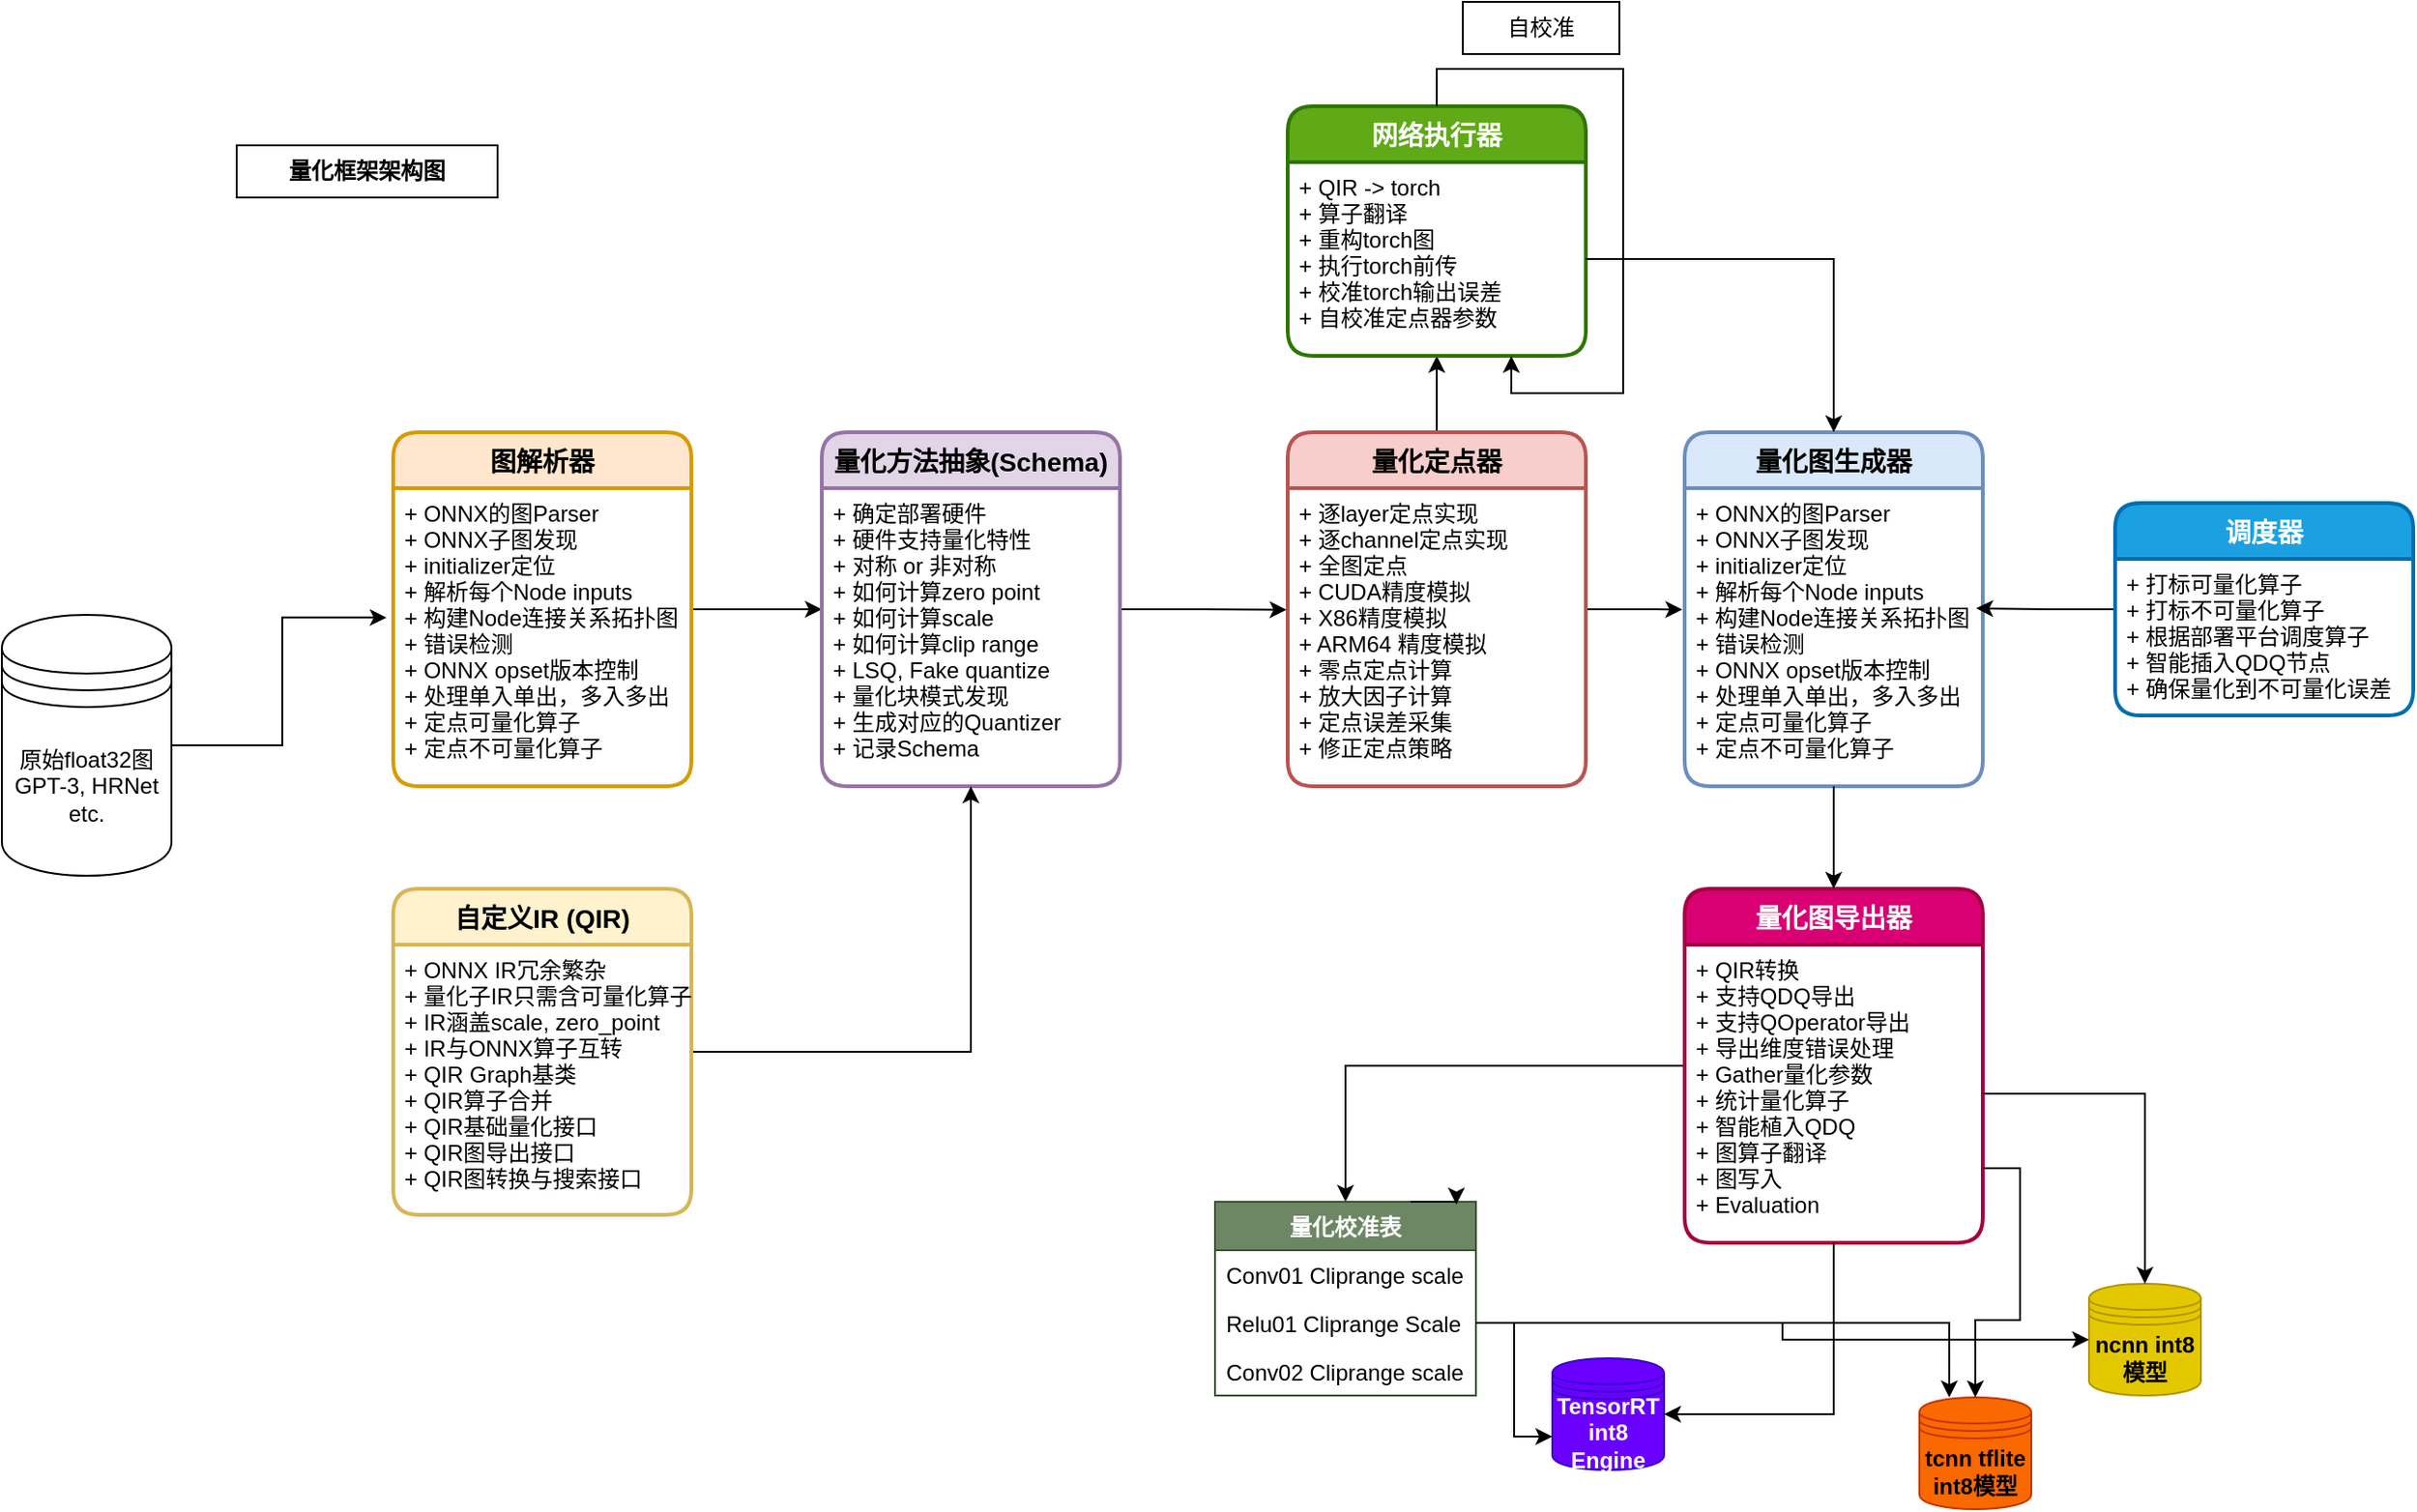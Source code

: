 <mxfile version="17.4.6" type="github">
  <diagram id="BLvvh_2QI7bktIU8dGyT" name="Page-1">
    <mxGraphModel dx="2822" dy="1612" grid="1" gridSize="7" guides="1" tooltips="1" connect="1" arrows="1" fold="1" page="1" pageScale="1" pageWidth="1400" pageHeight="850" math="0" shadow="0">
      <root>
        <mxCell id="0" />
        <mxCell id="1" parent="0" />
        <mxCell id="HzP6D1_W7h_Wxs7smr1i-6" style="edgeStyle=orthogonalEdgeStyle;rounded=0;orthogonalLoop=1;jettySize=auto;html=1;exitX=1;exitY=0.5;exitDx=0;exitDy=0;entryX=0;entryY=0.5;entryDx=0;entryDy=0;" edge="1" parent="1" source="HzP6D1_W7h_Wxs7smr1i-1" target="HzP6D1_W7h_Wxs7smr1i-4">
          <mxGeometry relative="1" as="geometry" />
        </mxCell>
        <mxCell id="HzP6D1_W7h_Wxs7smr1i-1" value="图解析器" style="swimlane;childLayout=stackLayout;horizontal=1;startSize=30;horizontalStack=0;rounded=1;fontSize=14;fontStyle=1;strokeWidth=2;resizeParent=0;resizeLast=1;shadow=0;dashed=0;align=center;fillColor=#ffe6cc;strokeColor=#d79b00;" vertex="1" parent="1">
          <mxGeometry x="140" y="217" width="160" height="190" as="geometry" />
        </mxCell>
        <mxCell id="HzP6D1_W7h_Wxs7smr1i-2" value="+ ONNX的图Parser&#xa;+ ONNX子图发现&#xa;+ initializer定位&#xa;+ 解析每个Node inputs&#xa;+ 构建Node连接关系拓扑图&#xa;+ 错误检测&#xa;+ ONNX opset版本控制&#xa;+ 处理单入单出，多入多出&#xa;+ 定点可量化算子&#xa;+ 定点不可量化算子" style="align=left;strokeColor=none;fillColor=none;spacingLeft=4;fontSize=12;verticalAlign=top;resizable=0;rotatable=0;part=1;" vertex="1" parent="HzP6D1_W7h_Wxs7smr1i-1">
          <mxGeometry y="30" width="160" height="160" as="geometry" />
        </mxCell>
        <mxCell id="HzP6D1_W7h_Wxs7smr1i-41" style="edgeStyle=orthogonalEdgeStyle;rounded=0;orthogonalLoop=1;jettySize=auto;html=1;entryX=-0.004;entryY=0.408;entryDx=0;entryDy=0;entryPerimeter=0;" edge="1" parent="1" source="HzP6D1_W7h_Wxs7smr1i-4" target="HzP6D1_W7h_Wxs7smr1i-39">
          <mxGeometry relative="1" as="geometry" />
        </mxCell>
        <mxCell id="HzP6D1_W7h_Wxs7smr1i-4" value="量化方法抽象(Schema)" style="swimlane;childLayout=stackLayout;horizontal=1;startSize=30;horizontalStack=0;rounded=1;fontSize=14;fontStyle=1;strokeWidth=2;resizeParent=0;resizeLast=1;shadow=0;dashed=0;align=center;fillColor=#e1d5e7;strokeColor=#9673a6;" vertex="1" parent="1">
          <mxGeometry x="370" y="217" width="160" height="190" as="geometry" />
        </mxCell>
        <mxCell id="HzP6D1_W7h_Wxs7smr1i-5" value="+ 确定部署硬件&#xa;+ 硬件支持量化特性&#xa;+ 对称 or 非对称&#xa;+ 如何计算zero point&#xa;+ 如何计算scale&#xa;+ 如何计算clip range&#xa;+ LSQ, Fake quantize&#xa;+ 量化块模式发现&#xa;+ 生成对应的Quantizer&#xa;+ 记录Schema" style="align=left;strokeColor=none;fillColor=none;spacingLeft=4;fontSize=12;verticalAlign=top;resizable=0;rotatable=0;part=1;" vertex="1" parent="HzP6D1_W7h_Wxs7smr1i-4">
          <mxGeometry y="30" width="160" height="160" as="geometry" />
        </mxCell>
        <mxCell id="HzP6D1_W7h_Wxs7smr1i-45" style="edgeStyle=orthogonalEdgeStyle;rounded=0;orthogonalLoop=1;jettySize=auto;html=1;entryX=-0.008;entryY=0.407;entryDx=0;entryDy=0;entryPerimeter=0;" edge="1" parent="1" source="HzP6D1_W7h_Wxs7smr1i-38" target="HzP6D1_W7h_Wxs7smr1i-43">
          <mxGeometry relative="1" as="geometry" />
        </mxCell>
        <mxCell id="HzP6D1_W7h_Wxs7smr1i-78" style="edgeStyle=orthogonalEdgeStyle;rounded=0;orthogonalLoop=1;jettySize=auto;html=1;entryX=0.5;entryY=1;entryDx=0;entryDy=0;" edge="1" parent="1" source="HzP6D1_W7h_Wxs7smr1i-38" target="HzP6D1_W7h_Wxs7smr1i-76">
          <mxGeometry relative="1" as="geometry" />
        </mxCell>
        <mxCell id="HzP6D1_W7h_Wxs7smr1i-38" value="量化定点器" style="swimlane;childLayout=stackLayout;horizontal=1;startSize=30;horizontalStack=0;rounded=1;fontSize=14;fontStyle=1;strokeWidth=2;resizeParent=0;resizeLast=1;shadow=0;dashed=0;align=center;fillColor=#f8cecc;strokeColor=#b85450;" vertex="1" parent="1">
          <mxGeometry x="620" y="217" width="160" height="190" as="geometry" />
        </mxCell>
        <mxCell id="HzP6D1_W7h_Wxs7smr1i-39" value="+ 逐layer定点实现&#xa;+ 逐channel定点实现&#xa;+ 全图定点&#xa;+ CUDA精度模拟&#xa;+ X86精度模拟&#xa;+ ARM64 精度模拟&#xa;+ 零点定点计算&#xa;+ 放大因子计算&#xa;+ 定点误差采集&#xa;+ 修正定点策略" style="align=left;strokeColor=none;fillColor=none;spacingLeft=4;fontSize=12;verticalAlign=top;resizable=0;rotatable=0;part=1;" vertex="1" parent="HzP6D1_W7h_Wxs7smr1i-38">
          <mxGeometry y="30" width="160" height="160" as="geometry" />
        </mxCell>
        <mxCell id="HzP6D1_W7h_Wxs7smr1i-42" value="量化图生成器" style="swimlane;childLayout=stackLayout;horizontal=1;startSize=30;horizontalStack=0;rounded=1;fontSize=14;fontStyle=1;strokeWidth=2;resizeParent=0;resizeLast=1;shadow=0;dashed=0;align=center;fillColor=#dae8fc;strokeColor=#6c8ebf;" vertex="1" parent="1">
          <mxGeometry x="833" y="217" width="160" height="190" as="geometry" />
        </mxCell>
        <mxCell id="HzP6D1_W7h_Wxs7smr1i-43" value="+ ONNX的图Parser&#xa;+ ONNX子图发现&#xa;+ initializer定位&#xa;+ 解析每个Node inputs&#xa;+ 构建Node连接关系拓扑图&#xa;+ 错误检测&#xa;+ ONNX opset版本控制&#xa;+ 处理单入单出，多入多出&#xa;+ 定点可量化算子&#xa;+ 定点不可量化算子" style="align=left;strokeColor=none;fillColor=none;spacingLeft=4;fontSize=12;verticalAlign=top;resizable=0;rotatable=0;part=1;" vertex="1" parent="HzP6D1_W7h_Wxs7smr1i-42">
          <mxGeometry y="30" width="160" height="160" as="geometry" />
        </mxCell>
        <mxCell id="HzP6D1_W7h_Wxs7smr1i-48" style="edgeStyle=orthogonalEdgeStyle;rounded=0;orthogonalLoop=1;jettySize=auto;html=1;" edge="1" parent="1" source="HzP6D1_W7h_Wxs7smr1i-46" target="HzP6D1_W7h_Wxs7smr1i-5">
          <mxGeometry relative="1" as="geometry" />
        </mxCell>
        <mxCell id="HzP6D1_W7h_Wxs7smr1i-46" value="自定义IR (QIR)" style="swimlane;childLayout=stackLayout;horizontal=1;startSize=30;horizontalStack=0;rounded=1;fontSize=14;fontStyle=1;strokeWidth=2;resizeParent=0;resizeLast=1;shadow=0;dashed=0;align=center;fillColor=#fff2cc;strokeColor=#d6b656;" vertex="1" parent="1">
          <mxGeometry x="140" y="462" width="160" height="175" as="geometry" />
        </mxCell>
        <mxCell id="HzP6D1_W7h_Wxs7smr1i-47" value="+ ONNX IR冗余繁杂&#xa;+ 量化子IR只需含可量化算子&#xa;+ IR涵盖scale, zero_point&#xa;+ IR与ONNX算子互转&#xa;+ QIR Graph基类&#xa;+ QIR算子合并&#xa;+ QIR基础量化接口&#xa;+ QIR图导出接口&#xa;+ QIR图转换与搜索接口" style="align=left;strokeColor=none;fillColor=none;spacingLeft=4;fontSize=12;verticalAlign=top;resizable=0;rotatable=0;part=1;" vertex="1" parent="HzP6D1_W7h_Wxs7smr1i-46">
          <mxGeometry y="30" width="160" height="145" as="geometry" />
        </mxCell>
        <mxCell id="HzP6D1_W7h_Wxs7smr1i-63" style="edgeStyle=orthogonalEdgeStyle;rounded=0;orthogonalLoop=1;jettySize=auto;html=1;entryX=0.5;entryY=0;entryDx=0;entryDy=0;" edge="1" parent="1" source="HzP6D1_W7h_Wxs7smr1i-49" target="HzP6D1_W7h_Wxs7smr1i-58">
          <mxGeometry relative="1" as="geometry" />
        </mxCell>
        <mxCell id="HzP6D1_W7h_Wxs7smr1i-49" value="量化图导出器" style="swimlane;childLayout=stackLayout;horizontal=1;startSize=30;horizontalStack=0;rounded=1;fontSize=14;fontStyle=1;strokeWidth=2;resizeParent=0;resizeLast=1;shadow=0;dashed=0;align=center;fillColor=#d80073;fontColor=#ffffff;strokeColor=#A50040;" vertex="1" parent="1">
          <mxGeometry x="833" y="462" width="160" height="190" as="geometry" />
        </mxCell>
        <mxCell id="HzP6D1_W7h_Wxs7smr1i-50" value="+ QIR转换&#xa;+ 支持QDQ导出&#xa;+ 支持QOperator导出&#xa;+ 导出维度错误处理&#xa;+ Gather量化参数&#xa;+ 统计量化算子&#xa;+ 智能植入QDQ&#xa;+ 图算子翻译&#xa;+ 图写入&#xa;+ Evaluation" style="align=left;strokeColor=none;fillColor=none;spacingLeft=4;fontSize=12;verticalAlign=top;resizable=0;rotatable=0;part=1;" vertex="1" parent="HzP6D1_W7h_Wxs7smr1i-49">
          <mxGeometry y="30" width="160" height="160" as="geometry" />
        </mxCell>
        <mxCell id="HzP6D1_W7h_Wxs7smr1i-51" style="edgeStyle=orthogonalEdgeStyle;rounded=0;orthogonalLoop=1;jettySize=auto;html=1;entryX=0.5;entryY=0;entryDx=0;entryDy=0;" edge="1" parent="1" source="HzP6D1_W7h_Wxs7smr1i-43" target="HzP6D1_W7h_Wxs7smr1i-49">
          <mxGeometry relative="1" as="geometry" />
        </mxCell>
        <mxCell id="HzP6D1_W7h_Wxs7smr1i-58" value="量化校准表" style="swimlane;fontStyle=1;childLayout=stackLayout;horizontal=1;startSize=26;fillColor=#6d8764;horizontalStack=0;resizeParent=1;resizeParentMax=0;resizeLast=0;collapsible=1;marginBottom=0;fontColor=#ffffff;strokeColor=#3A5431;" vertex="1" parent="1">
          <mxGeometry x="581" y="630" width="140" height="104" as="geometry" />
        </mxCell>
        <mxCell id="HzP6D1_W7h_Wxs7smr1i-59" value="Conv01 Cliprange scale" style="text;strokeColor=none;fillColor=none;align=left;verticalAlign=top;spacingLeft=4;spacingRight=4;overflow=hidden;rotatable=0;points=[[0,0.5],[1,0.5]];portConstraint=eastwest;" vertex="1" parent="HzP6D1_W7h_Wxs7smr1i-58">
          <mxGeometry y="26" width="140" height="26" as="geometry" />
        </mxCell>
        <mxCell id="HzP6D1_W7h_Wxs7smr1i-60" value="Relu01 Cliprange Scale" style="text;strokeColor=none;fillColor=none;align=left;verticalAlign=top;spacingLeft=4;spacingRight=4;overflow=hidden;rotatable=0;points=[[0,0.5],[1,0.5]];portConstraint=eastwest;" vertex="1" parent="HzP6D1_W7h_Wxs7smr1i-58">
          <mxGeometry y="52" width="140" height="26" as="geometry" />
        </mxCell>
        <mxCell id="HzP6D1_W7h_Wxs7smr1i-61" value="Conv02 Cliprange scale" style="text;strokeColor=none;fillColor=none;align=left;verticalAlign=top;spacingLeft=4;spacingRight=4;overflow=hidden;rotatable=0;points=[[0,0.5],[1,0.5]];portConstraint=eastwest;" vertex="1" parent="HzP6D1_W7h_Wxs7smr1i-58">
          <mxGeometry y="78" width="140" height="26" as="geometry" />
        </mxCell>
        <mxCell id="HzP6D1_W7h_Wxs7smr1i-62" style="edgeStyle=orthogonalEdgeStyle;rounded=0;orthogonalLoop=1;jettySize=auto;html=1;exitX=0.75;exitY=0;exitDx=0;exitDy=0;entryX=0.925;entryY=0.014;entryDx=0;entryDy=0;entryPerimeter=0;" edge="1" parent="1" source="HzP6D1_W7h_Wxs7smr1i-58" target="HzP6D1_W7h_Wxs7smr1i-58">
          <mxGeometry relative="1" as="geometry" />
        </mxCell>
        <mxCell id="HzP6D1_W7h_Wxs7smr1i-64" value="&lt;b&gt;TensorRT&lt;br&gt;int8 Engine&lt;/b&gt;" style="shape=datastore;whiteSpace=wrap;html=1;fillColor=#6a00ff;fontColor=#ffffff;strokeColor=#3700CC;" vertex="1" parent="1">
          <mxGeometry x="762" y="714" width="60" height="60" as="geometry" />
        </mxCell>
        <mxCell id="HzP6D1_W7h_Wxs7smr1i-65" style="edgeStyle=orthogonalEdgeStyle;rounded=0;orthogonalLoop=1;jettySize=auto;html=1;exitX=0.5;exitY=1;exitDx=0;exitDy=0;entryX=1;entryY=0.5;entryDx=0;entryDy=0;" edge="1" parent="1" source="HzP6D1_W7h_Wxs7smr1i-50" target="HzP6D1_W7h_Wxs7smr1i-64">
          <mxGeometry relative="1" as="geometry" />
        </mxCell>
        <mxCell id="HzP6D1_W7h_Wxs7smr1i-66" value="&lt;b&gt;ncnn int8模型&lt;/b&gt;" style="shape=datastore;whiteSpace=wrap;html=1;fillColor=#e3c800;fontColor=#000000;strokeColor=#B09500;" vertex="1" parent="1">
          <mxGeometry x="1050" y="674" width="60" height="60" as="geometry" />
        </mxCell>
        <mxCell id="HzP6D1_W7h_Wxs7smr1i-67" style="edgeStyle=orthogonalEdgeStyle;rounded=0;orthogonalLoop=1;jettySize=auto;html=1;exitX=1;exitY=0.5;exitDx=0;exitDy=0;entryX=0.5;entryY=0;entryDx=0;entryDy=0;" edge="1" parent="1" source="HzP6D1_W7h_Wxs7smr1i-50" target="HzP6D1_W7h_Wxs7smr1i-66">
          <mxGeometry relative="1" as="geometry" />
        </mxCell>
        <mxCell id="HzP6D1_W7h_Wxs7smr1i-68" value="&lt;b&gt;tcnn tflite int8模型&lt;/b&gt;" style="shape=datastore;whiteSpace=wrap;html=1;fillColor=#fa6800;fontColor=#000000;strokeColor=#C73500;" vertex="1" parent="1">
          <mxGeometry x="959" y="735" width="60" height="60" as="geometry" />
        </mxCell>
        <mxCell id="HzP6D1_W7h_Wxs7smr1i-69" style="edgeStyle=orthogonalEdgeStyle;rounded=0;orthogonalLoop=1;jettySize=auto;html=1;exitX=1;exitY=0.75;exitDx=0;exitDy=0;entryX=0.5;entryY=0;entryDx=0;entryDy=0;" edge="1" parent="1" source="HzP6D1_W7h_Wxs7smr1i-50" target="HzP6D1_W7h_Wxs7smr1i-68">
          <mxGeometry relative="1" as="geometry" />
        </mxCell>
        <mxCell id="HzP6D1_W7h_Wxs7smr1i-71" style="edgeStyle=orthogonalEdgeStyle;rounded=0;orthogonalLoop=1;jettySize=auto;html=1;entryX=-0.022;entryY=0.434;entryDx=0;entryDy=0;entryPerimeter=0;" edge="1" parent="1" source="HzP6D1_W7h_Wxs7smr1i-70" target="HzP6D1_W7h_Wxs7smr1i-2">
          <mxGeometry relative="1" as="geometry" />
        </mxCell>
        <mxCell id="HzP6D1_W7h_Wxs7smr1i-70" value="原始float32图&lt;br&gt;GPT-3, HRNet etc." style="shape=datastore;whiteSpace=wrap;html=1;" vertex="1" parent="1">
          <mxGeometry x="-70" y="315" width="91" height="140" as="geometry" />
        </mxCell>
        <mxCell id="HzP6D1_W7h_Wxs7smr1i-72" style="edgeStyle=orthogonalEdgeStyle;rounded=0;orthogonalLoop=1;jettySize=auto;html=1;entryX=0;entryY=0.7;entryDx=0;entryDy=0;" edge="1" parent="1" source="HzP6D1_W7h_Wxs7smr1i-60" target="HzP6D1_W7h_Wxs7smr1i-64">
          <mxGeometry relative="1" as="geometry" />
        </mxCell>
        <mxCell id="HzP6D1_W7h_Wxs7smr1i-73" style="edgeStyle=orthogonalEdgeStyle;rounded=0;orthogonalLoop=1;jettySize=auto;html=1;entryX=0.267;entryY=0;entryDx=0;entryDy=0;entryPerimeter=0;" edge="1" parent="1" source="HzP6D1_W7h_Wxs7smr1i-60" target="HzP6D1_W7h_Wxs7smr1i-68">
          <mxGeometry relative="1" as="geometry" />
        </mxCell>
        <mxCell id="HzP6D1_W7h_Wxs7smr1i-74" style="edgeStyle=orthogonalEdgeStyle;rounded=0;orthogonalLoop=1;jettySize=auto;html=1;" edge="1" parent="1" source="HzP6D1_W7h_Wxs7smr1i-60" target="HzP6D1_W7h_Wxs7smr1i-66">
          <mxGeometry relative="1" as="geometry" />
        </mxCell>
        <mxCell id="HzP6D1_W7h_Wxs7smr1i-75" value="网络执行器" style="swimlane;childLayout=stackLayout;horizontal=1;startSize=30;horizontalStack=0;rounded=1;fontSize=14;fontStyle=1;strokeWidth=2;resizeParent=0;resizeLast=1;shadow=0;dashed=0;align=center;fillColor=#60a917;fontColor=#ffffff;strokeColor=#2D7600;" vertex="1" parent="1">
          <mxGeometry x="620" y="42" width="160" height="134" as="geometry" />
        </mxCell>
        <mxCell id="HzP6D1_W7h_Wxs7smr1i-76" value="+ QIR -&gt; torch&#xa;+ 算子翻译&#xa;+ 重构torch图&#xa;+ 执行torch前传&#xa;+ 校准torch输出误差&#xa;+ 自校准定点器参数" style="align=left;strokeColor=none;fillColor=none;spacingLeft=4;fontSize=12;verticalAlign=top;resizable=0;rotatable=0;part=1;" vertex="1" parent="HzP6D1_W7h_Wxs7smr1i-75">
          <mxGeometry y="30" width="160" height="104" as="geometry" />
        </mxCell>
        <mxCell id="HzP6D1_W7h_Wxs7smr1i-82" style="edgeStyle=orthogonalEdgeStyle;rounded=0;orthogonalLoop=1;jettySize=auto;html=1;entryX=0.75;entryY=1;entryDx=0;entryDy=0;" edge="1" parent="1" source="HzP6D1_W7h_Wxs7smr1i-75" target="HzP6D1_W7h_Wxs7smr1i-75">
          <mxGeometry relative="1" as="geometry" />
        </mxCell>
        <mxCell id="HzP6D1_W7h_Wxs7smr1i-83" style="edgeStyle=orthogonalEdgeStyle;rounded=0;orthogonalLoop=1;jettySize=auto;html=1;entryX=0.5;entryY=0;entryDx=0;entryDy=0;" edge="1" parent="1" source="HzP6D1_W7h_Wxs7smr1i-76" target="HzP6D1_W7h_Wxs7smr1i-42">
          <mxGeometry relative="1" as="geometry" />
        </mxCell>
        <mxCell id="HzP6D1_W7h_Wxs7smr1i-84" value="自校准" style="whiteSpace=wrap;html=1;" vertex="1" parent="1">
          <mxGeometry x="714" y="-14" width="84" height="28" as="geometry" />
        </mxCell>
        <mxCell id="HzP6D1_W7h_Wxs7smr1i-92" style="edgeStyle=orthogonalEdgeStyle;rounded=0;orthogonalLoop=1;jettySize=auto;html=1;entryX=0.978;entryY=0.403;entryDx=0;entryDy=0;entryPerimeter=0;" edge="1" parent="1" source="HzP6D1_W7h_Wxs7smr1i-85" target="HzP6D1_W7h_Wxs7smr1i-43">
          <mxGeometry relative="1" as="geometry" />
        </mxCell>
        <mxCell id="HzP6D1_W7h_Wxs7smr1i-85" value="调度器" style="swimlane;childLayout=stackLayout;horizontal=1;startSize=30;horizontalStack=0;rounded=1;fontSize=14;fontStyle=1;strokeWidth=2;resizeParent=0;resizeLast=1;shadow=0;dashed=0;align=center;fillColor=#1ba1e2;fontColor=#ffffff;strokeColor=#006EAF;" vertex="1" parent="1">
          <mxGeometry x="1064" y="255" width="160" height="114" as="geometry" />
        </mxCell>
        <mxCell id="HzP6D1_W7h_Wxs7smr1i-86" value="+ 打标可量化算子&#xa;+ 打标不可量化算子&#xa;+ 根据部署平台调度算子&#xa;+ 智能插入QDQ节点&#xa;+ 确保量化到不可量化误差" style="align=left;strokeColor=none;fillColor=none;spacingLeft=4;fontSize=12;verticalAlign=top;resizable=0;rotatable=0;part=1;" vertex="1" parent="HzP6D1_W7h_Wxs7smr1i-85">
          <mxGeometry y="30" width="160" height="84" as="geometry" />
        </mxCell>
        <mxCell id="HzP6D1_W7h_Wxs7smr1i-93" value="&lt;b&gt;量化框架架构图&lt;/b&gt;" style="whiteSpace=wrap;html=1;" vertex="1" parent="1">
          <mxGeometry x="56" y="63" width="140" height="28" as="geometry" />
        </mxCell>
      </root>
    </mxGraphModel>
  </diagram>
</mxfile>
